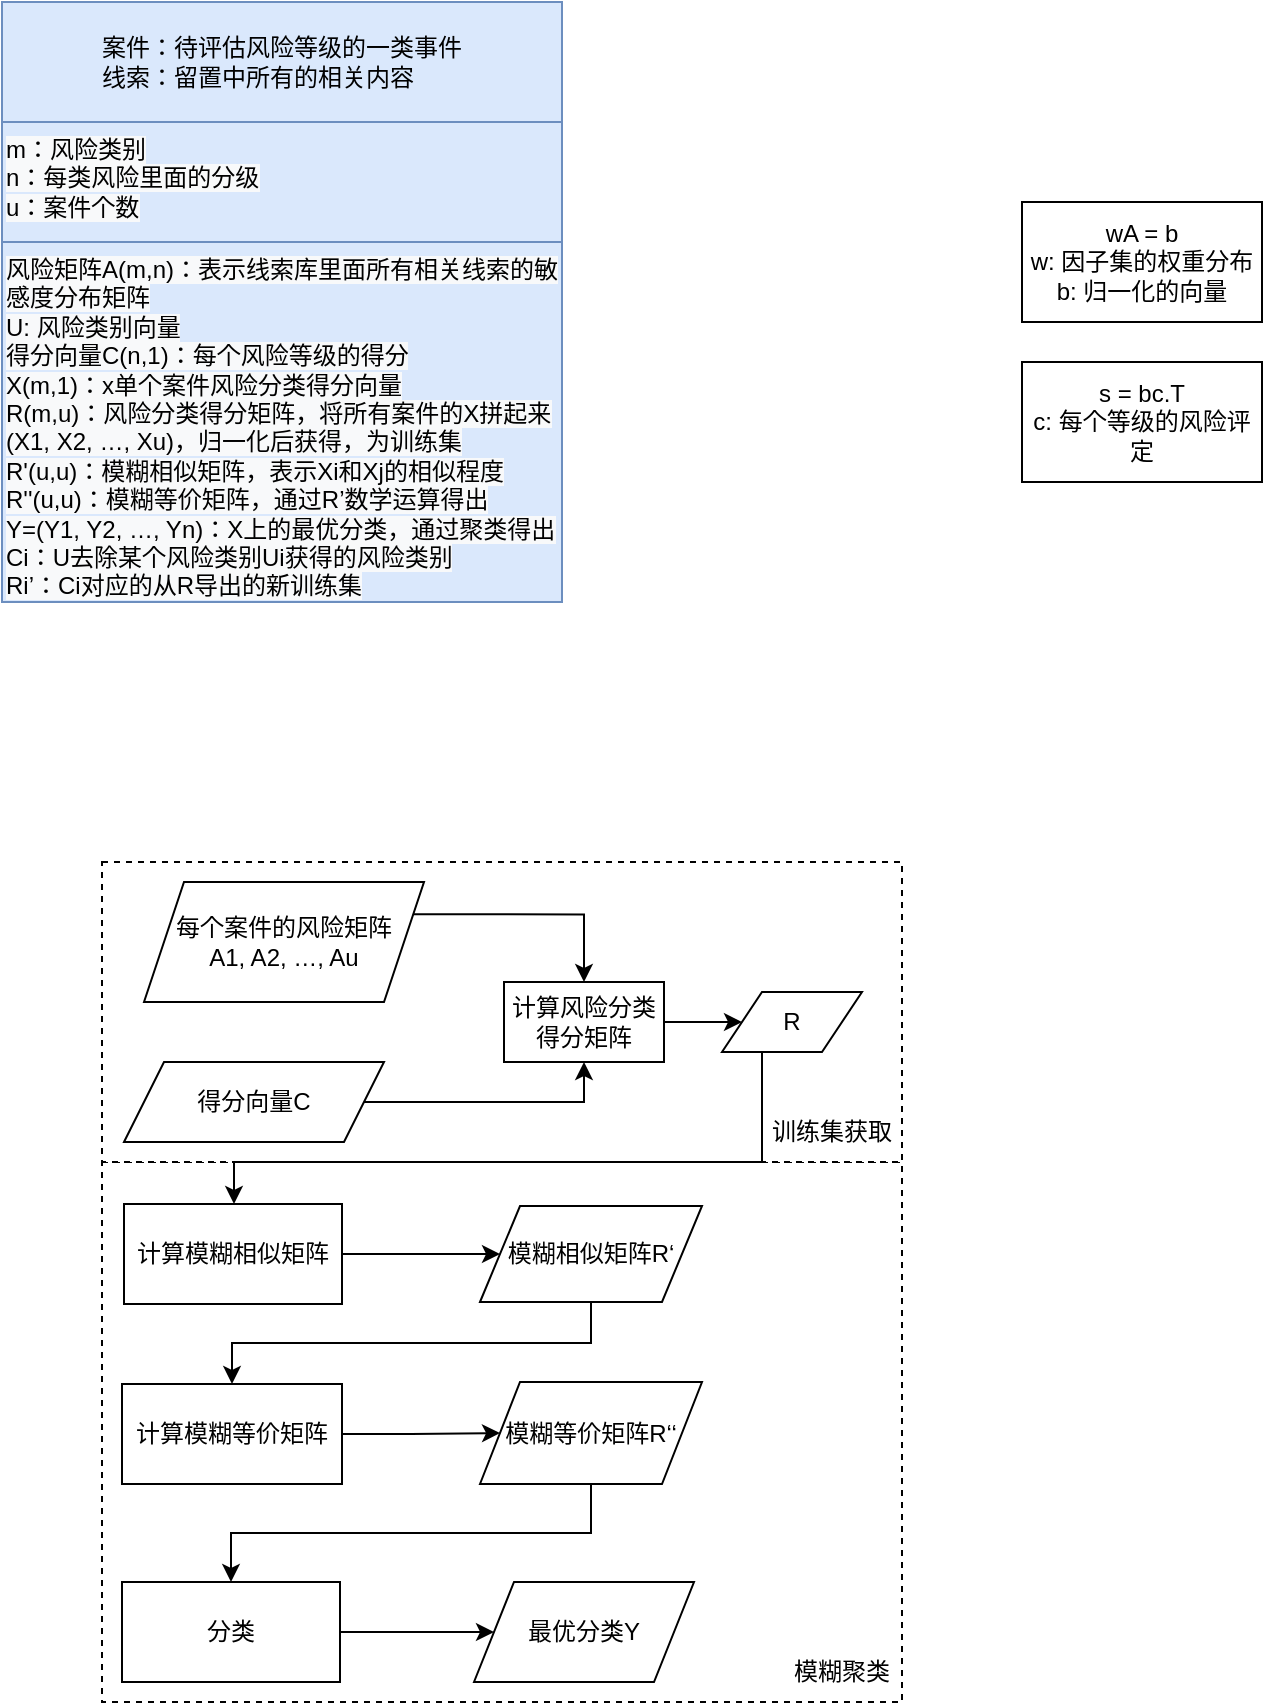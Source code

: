 <mxfile version="17.2.4" type="github">
  <diagram id="C5RBs43oDa-KdzZeNtuy" name="Page-1">
    <mxGraphModel dx="264" dy="475" grid="1" gridSize="10" guides="1" tooltips="1" connect="1" arrows="1" fold="1" page="1" pageScale="1" pageWidth="827" pageHeight="1169" math="0" shadow="0">
      <root>
        <mxCell id="WIyWlLk6GJQsqaUBKTNV-0" />
        <mxCell id="WIyWlLk6GJQsqaUBKTNV-1" parent="WIyWlLk6GJQsqaUBKTNV-0" />
        <mxCell id="gypdQs_53JEYXS1wAj3A-32" value="" style="rounded=0;whiteSpace=wrap;html=1;dashed=1;" vertex="1" parent="WIyWlLk6GJQsqaUBKTNV-1">
          <mxGeometry x="130" y="600" width="400" height="270" as="geometry" />
        </mxCell>
        <mxCell id="gypdQs_53JEYXS1wAj3A-22" value="" style="rounded=0;whiteSpace=wrap;html=1;dashed=1;" vertex="1" parent="WIyWlLk6GJQsqaUBKTNV-1">
          <mxGeometry x="130" y="450" width="400" height="150" as="geometry" />
        </mxCell>
        <mxCell id="gypdQs_53JEYXS1wAj3A-1" value="wA = b&lt;br&gt;w: 因子集的权重分布&lt;br&gt;b: 归一化的向量" style="rounded=0;whiteSpace=wrap;html=1;" vertex="1" parent="WIyWlLk6GJQsqaUBKTNV-1">
          <mxGeometry x="590" y="120" width="120" height="60" as="geometry" />
        </mxCell>
        <mxCell id="gypdQs_53JEYXS1wAj3A-2" value="s = bc.T&lt;br&gt;c: 每个等级的风险评定" style="rounded=0;whiteSpace=wrap;html=1;" vertex="1" parent="WIyWlLk6GJQsqaUBKTNV-1">
          <mxGeometry x="590" y="200" width="120" height="60" as="geometry" />
        </mxCell>
        <mxCell id="gypdQs_53JEYXS1wAj3A-10" style="edgeStyle=orthogonalEdgeStyle;rounded=0;orthogonalLoop=1;jettySize=auto;html=1;exitX=1;exitY=0.25;exitDx=0;exitDy=0;entryX=0.5;entryY=0;entryDx=0;entryDy=0;" edge="1" parent="WIyWlLk6GJQsqaUBKTNV-1" source="gypdQs_53JEYXS1wAj3A-4" target="gypdQs_53JEYXS1wAj3A-9">
          <mxGeometry relative="1" as="geometry" />
        </mxCell>
        <mxCell id="gypdQs_53JEYXS1wAj3A-4" value="每个案件的风险矩阵&lt;br&gt;A1, A2, …, Au" style="shape=parallelogram;perimeter=parallelogramPerimeter;whiteSpace=wrap;html=1;fixedSize=1;" vertex="1" parent="WIyWlLk6GJQsqaUBKTNV-1">
          <mxGeometry x="151" y="460" width="140" height="60" as="geometry" />
        </mxCell>
        <mxCell id="gypdQs_53JEYXS1wAj3A-11" style="edgeStyle=orthogonalEdgeStyle;rounded=0;orthogonalLoop=1;jettySize=auto;html=1;exitX=1;exitY=0.5;exitDx=0;exitDy=0;entryX=0.5;entryY=1;entryDx=0;entryDy=0;" edge="1" parent="WIyWlLk6GJQsqaUBKTNV-1" source="gypdQs_53JEYXS1wAj3A-5" target="gypdQs_53JEYXS1wAj3A-9">
          <mxGeometry relative="1" as="geometry" />
        </mxCell>
        <mxCell id="gypdQs_53JEYXS1wAj3A-5" value="得分向量C" style="shape=parallelogram;perimeter=parallelogramPerimeter;whiteSpace=wrap;html=1;fixedSize=1;" vertex="1" parent="WIyWlLk6GJQsqaUBKTNV-1">
          <mxGeometry x="141" y="550" width="130" height="40" as="geometry" />
        </mxCell>
        <mxCell id="gypdQs_53JEYXS1wAj3A-6" value="&lt;span style=&quot;color: rgb(0 , 0 , 0) ; font-family: &amp;#34;helvetica&amp;#34; ; font-size: 12px ; font-style: normal ; font-weight: 400 ; letter-spacing: normal ; text-align: center ; text-indent: 0px ; text-transform: none ; word-spacing: 0px ; background-color: rgb(248 , 249 , 250) ; display: inline ; float: none&quot;&gt;风险矩阵A(m,n)：&lt;/span&gt;&lt;span style=&quot;color: rgb(0 , 0 , 0) ; font-family: &amp;#34;helvetica&amp;#34; ; font-size: 12px ; font-style: normal ; font-weight: 400 ; letter-spacing: normal ; text-align: center ; text-indent: 0px ; text-transform: none ; word-spacing: 0px ; background-color: rgb(248 , 249 , 250) ; display: inline ; float: none&quot;&gt;表示线索库里面所有相关线索的敏感度分布矩阵&lt;br&gt;U: 风险类别向量&lt;br&gt;得分向量C(n,1)：每个风险等级的得分&lt;br&gt;X(m,1)：x单个案件风险分类得分向量&lt;br&gt;R(m,u)：风险分类得分矩阵，将所有案件的X拼起来(X1, X2, …, Xu)，归一化后获得，为训练集&lt;br&gt;R&#39;(u,u)：模糊相似矩阵，表示Xi和Xj的相似程度&lt;br&gt;R&#39;&#39;(u,u)：模糊等价矩阵，通过R’数学运算得出&lt;br&gt;Y=(Y1, Y2, …, Yn)：X上的最优分类，通过聚类得出&lt;br&gt;Ci：U去除某个风险类别Ui获得的风险类别&lt;br&gt;Ri’：Ci对应的从R导出的新训练集&lt;br&gt;&lt;/span&gt;" style="text;whiteSpace=wrap;html=1;fillColor=#dae8fc;strokeColor=#6c8ebf;" vertex="1" parent="WIyWlLk6GJQsqaUBKTNV-1">
          <mxGeometry x="80" y="140" width="280" height="180" as="geometry" />
        </mxCell>
        <mxCell id="gypdQs_53JEYXS1wAj3A-8" value="&lt;span style=&quot;color: rgb(0 , 0 , 0) ; font-size: 12px ; font-style: normal ; font-weight: 400 ; letter-spacing: normal ; text-indent: 0px ; text-transform: none ; word-spacing: 0px ; font-family: &amp;#34;helvetica&amp;#34; ; text-align: center ; background-color: rgb(248 , 249 , 250) ; display: inline ; float: none&quot;&gt;m：风险类别&lt;/span&gt;&lt;br style=&quot;color: rgb(0 , 0 , 0) ; font-size: 12px ; font-style: normal ; font-weight: 400 ; letter-spacing: normal ; text-indent: 0px ; text-transform: none ; word-spacing: 0px ; font-family: &amp;#34;helvetica&amp;#34; ; text-align: center ; background-color: rgb(248 , 249 , 250)&quot;&gt;&lt;span style=&quot;color: rgb(0 , 0 , 0) ; font-size: 12px ; font-style: normal ; font-weight: 400 ; letter-spacing: normal ; text-indent: 0px ; text-transform: none ; word-spacing: 0px ; font-family: &amp;#34;helvetica&amp;#34; ; text-align: center ; background-color: rgb(248 , 249 , 250) ; display: inline ; float: none&quot;&gt;n：每类风险里面的分级&lt;br&gt;u：案件个数&lt;br&gt;&lt;/span&gt;" style="text;whiteSpace=wrap;html=1;fillColor=#dae8fc;strokeColor=#6c8ebf;" vertex="1" parent="WIyWlLk6GJQsqaUBKTNV-1">
          <mxGeometry x="80" y="80" width="280" height="60" as="geometry" />
        </mxCell>
        <mxCell id="gypdQs_53JEYXS1wAj3A-21" value="" style="edgeStyle=orthogonalEdgeStyle;rounded=0;orthogonalLoop=1;jettySize=auto;html=1;" edge="1" parent="WIyWlLk6GJQsqaUBKTNV-1" source="gypdQs_53JEYXS1wAj3A-9" target="gypdQs_53JEYXS1wAj3A-20">
          <mxGeometry relative="1" as="geometry" />
        </mxCell>
        <mxCell id="gypdQs_53JEYXS1wAj3A-9" value="计算风险分类得分矩阵" style="rounded=0;whiteSpace=wrap;html=1;" vertex="1" parent="WIyWlLk6GJQsqaUBKTNV-1">
          <mxGeometry x="331" y="510" width="80" height="40" as="geometry" />
        </mxCell>
        <mxCell id="gypdQs_53JEYXS1wAj3A-12" value="案件：待评估风险等级的一类事件&lt;br&gt;&lt;div style=&quot;text-align: left&quot;&gt;&lt;span&gt;线索：留置中所有的相关内容&lt;/span&gt;&lt;/div&gt;" style="rounded=0;whiteSpace=wrap;html=1;fillColor=#dae8fc;strokeColor=#6c8ebf;" vertex="1" parent="WIyWlLk6GJQsqaUBKTNV-1">
          <mxGeometry x="80" y="20" width="280" height="60" as="geometry" />
        </mxCell>
        <mxCell id="gypdQs_53JEYXS1wAj3A-16" value="训练集获取" style="text;html=1;strokeColor=none;fillColor=none;align=center;verticalAlign=middle;whiteSpace=wrap;rounded=0;dashed=1;" vertex="1" parent="WIyWlLk6GJQsqaUBKTNV-1">
          <mxGeometry x="460" y="570" width="70" height="30" as="geometry" />
        </mxCell>
        <mxCell id="gypdQs_53JEYXS1wAj3A-34" style="edgeStyle=orthogonalEdgeStyle;rounded=0;orthogonalLoop=1;jettySize=auto;html=1;" edge="1" parent="WIyWlLk6GJQsqaUBKTNV-1" source="gypdQs_53JEYXS1wAj3A-20" target="gypdQs_53JEYXS1wAj3A-23">
          <mxGeometry relative="1" as="geometry">
            <Array as="points">
              <mxPoint x="460" y="600" />
              <mxPoint x="196" y="600" />
            </Array>
          </mxGeometry>
        </mxCell>
        <mxCell id="gypdQs_53JEYXS1wAj3A-20" value="R" style="shape=parallelogram;perimeter=parallelogramPerimeter;whiteSpace=wrap;html=1;fixedSize=1;" vertex="1" parent="WIyWlLk6GJQsqaUBKTNV-1">
          <mxGeometry x="440" y="515" width="70" height="30" as="geometry" />
        </mxCell>
        <mxCell id="gypdQs_53JEYXS1wAj3A-25" value="" style="edgeStyle=orthogonalEdgeStyle;rounded=0;orthogonalLoop=1;jettySize=auto;html=1;" edge="1" parent="WIyWlLk6GJQsqaUBKTNV-1" source="gypdQs_53JEYXS1wAj3A-23" target="gypdQs_53JEYXS1wAj3A-24">
          <mxGeometry relative="1" as="geometry" />
        </mxCell>
        <mxCell id="gypdQs_53JEYXS1wAj3A-23" value="计算模糊相似矩阵" style="rounded=0;whiteSpace=wrap;html=1;" vertex="1" parent="WIyWlLk6GJQsqaUBKTNV-1">
          <mxGeometry x="141" y="621" width="109" height="50" as="geometry" />
        </mxCell>
        <mxCell id="gypdQs_53JEYXS1wAj3A-29" style="edgeStyle=orthogonalEdgeStyle;rounded=0;orthogonalLoop=1;jettySize=auto;html=1;exitX=0.5;exitY=1;exitDx=0;exitDy=0;entryX=0.5;entryY=0;entryDx=0;entryDy=0;" edge="1" parent="WIyWlLk6GJQsqaUBKTNV-1" source="gypdQs_53JEYXS1wAj3A-24" target="gypdQs_53JEYXS1wAj3A-26">
          <mxGeometry relative="1" as="geometry" />
        </mxCell>
        <mxCell id="gypdQs_53JEYXS1wAj3A-24" value="模糊相似矩阵R‘" style="shape=parallelogram;perimeter=parallelogramPerimeter;whiteSpace=wrap;html=1;fixedSize=1;" vertex="1" parent="WIyWlLk6GJQsqaUBKTNV-1">
          <mxGeometry x="319" y="622" width="111" height="48" as="geometry" />
        </mxCell>
        <mxCell id="gypdQs_53JEYXS1wAj3A-28" value="" style="edgeStyle=orthogonalEdgeStyle;rounded=0;orthogonalLoop=1;jettySize=auto;html=1;" edge="1" parent="WIyWlLk6GJQsqaUBKTNV-1" source="gypdQs_53JEYXS1wAj3A-26" target="gypdQs_53JEYXS1wAj3A-27">
          <mxGeometry relative="1" as="geometry" />
        </mxCell>
        <mxCell id="gypdQs_53JEYXS1wAj3A-26" value="计算模糊等价矩阵" style="rounded=0;whiteSpace=wrap;html=1;" vertex="1" parent="WIyWlLk6GJQsqaUBKTNV-1">
          <mxGeometry x="140" y="711" width="110" height="50" as="geometry" />
        </mxCell>
        <mxCell id="gypdQs_53JEYXS1wAj3A-41" style="edgeStyle=orthogonalEdgeStyle;rounded=0;orthogonalLoop=1;jettySize=auto;html=1;exitX=0.5;exitY=1;exitDx=0;exitDy=0;entryX=0.5;entryY=0;entryDx=0;entryDy=0;" edge="1" parent="WIyWlLk6GJQsqaUBKTNV-1" source="gypdQs_53JEYXS1wAj3A-27" target="gypdQs_53JEYXS1wAj3A-30">
          <mxGeometry relative="1" as="geometry" />
        </mxCell>
        <mxCell id="gypdQs_53JEYXS1wAj3A-27" value="模糊等价矩阵R‘‘" style="shape=parallelogram;perimeter=parallelogramPerimeter;whiteSpace=wrap;html=1;fixedSize=1;" vertex="1" parent="WIyWlLk6GJQsqaUBKTNV-1">
          <mxGeometry x="319" y="710" width="111" height="51" as="geometry" />
        </mxCell>
        <mxCell id="gypdQs_53JEYXS1wAj3A-43" value="" style="edgeStyle=orthogonalEdgeStyle;rounded=0;orthogonalLoop=1;jettySize=auto;html=1;" edge="1" parent="WIyWlLk6GJQsqaUBKTNV-1" source="gypdQs_53JEYXS1wAj3A-30" target="gypdQs_53JEYXS1wAj3A-42">
          <mxGeometry relative="1" as="geometry" />
        </mxCell>
        <mxCell id="gypdQs_53JEYXS1wAj3A-30" value="分类" style="rounded=0;whiteSpace=wrap;html=1;" vertex="1" parent="WIyWlLk6GJQsqaUBKTNV-1">
          <mxGeometry x="140" y="810" width="109" height="50" as="geometry" />
        </mxCell>
        <mxCell id="gypdQs_53JEYXS1wAj3A-33" value="模糊聚类" style="text;html=1;strokeColor=none;fillColor=none;align=center;verticalAlign=middle;whiteSpace=wrap;rounded=0;dashed=1;" vertex="1" parent="WIyWlLk6GJQsqaUBKTNV-1">
          <mxGeometry x="470" y="840" width="60" height="30" as="geometry" />
        </mxCell>
        <mxCell id="gypdQs_53JEYXS1wAj3A-42" value="最优分类Y" style="shape=parallelogram;perimeter=parallelogramPerimeter;whiteSpace=wrap;html=1;fixedSize=1;" vertex="1" parent="WIyWlLk6GJQsqaUBKTNV-1">
          <mxGeometry x="316" y="810" width="110" height="50" as="geometry" />
        </mxCell>
      </root>
    </mxGraphModel>
  </diagram>
</mxfile>
